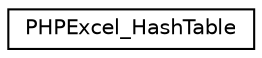 digraph "Иерархия классов. Графический вид."
{
  edge [fontname="Helvetica",fontsize="10",labelfontname="Helvetica",labelfontsize="10"];
  node [fontname="Helvetica",fontsize="10",shape=record];
  rankdir="LR";
  Node0 [label="PHPExcel_HashTable",height=0.2,width=0.4,color="black", fillcolor="white", style="filled",URL="$class_p_h_p_excel___hash_table.html"];
}
